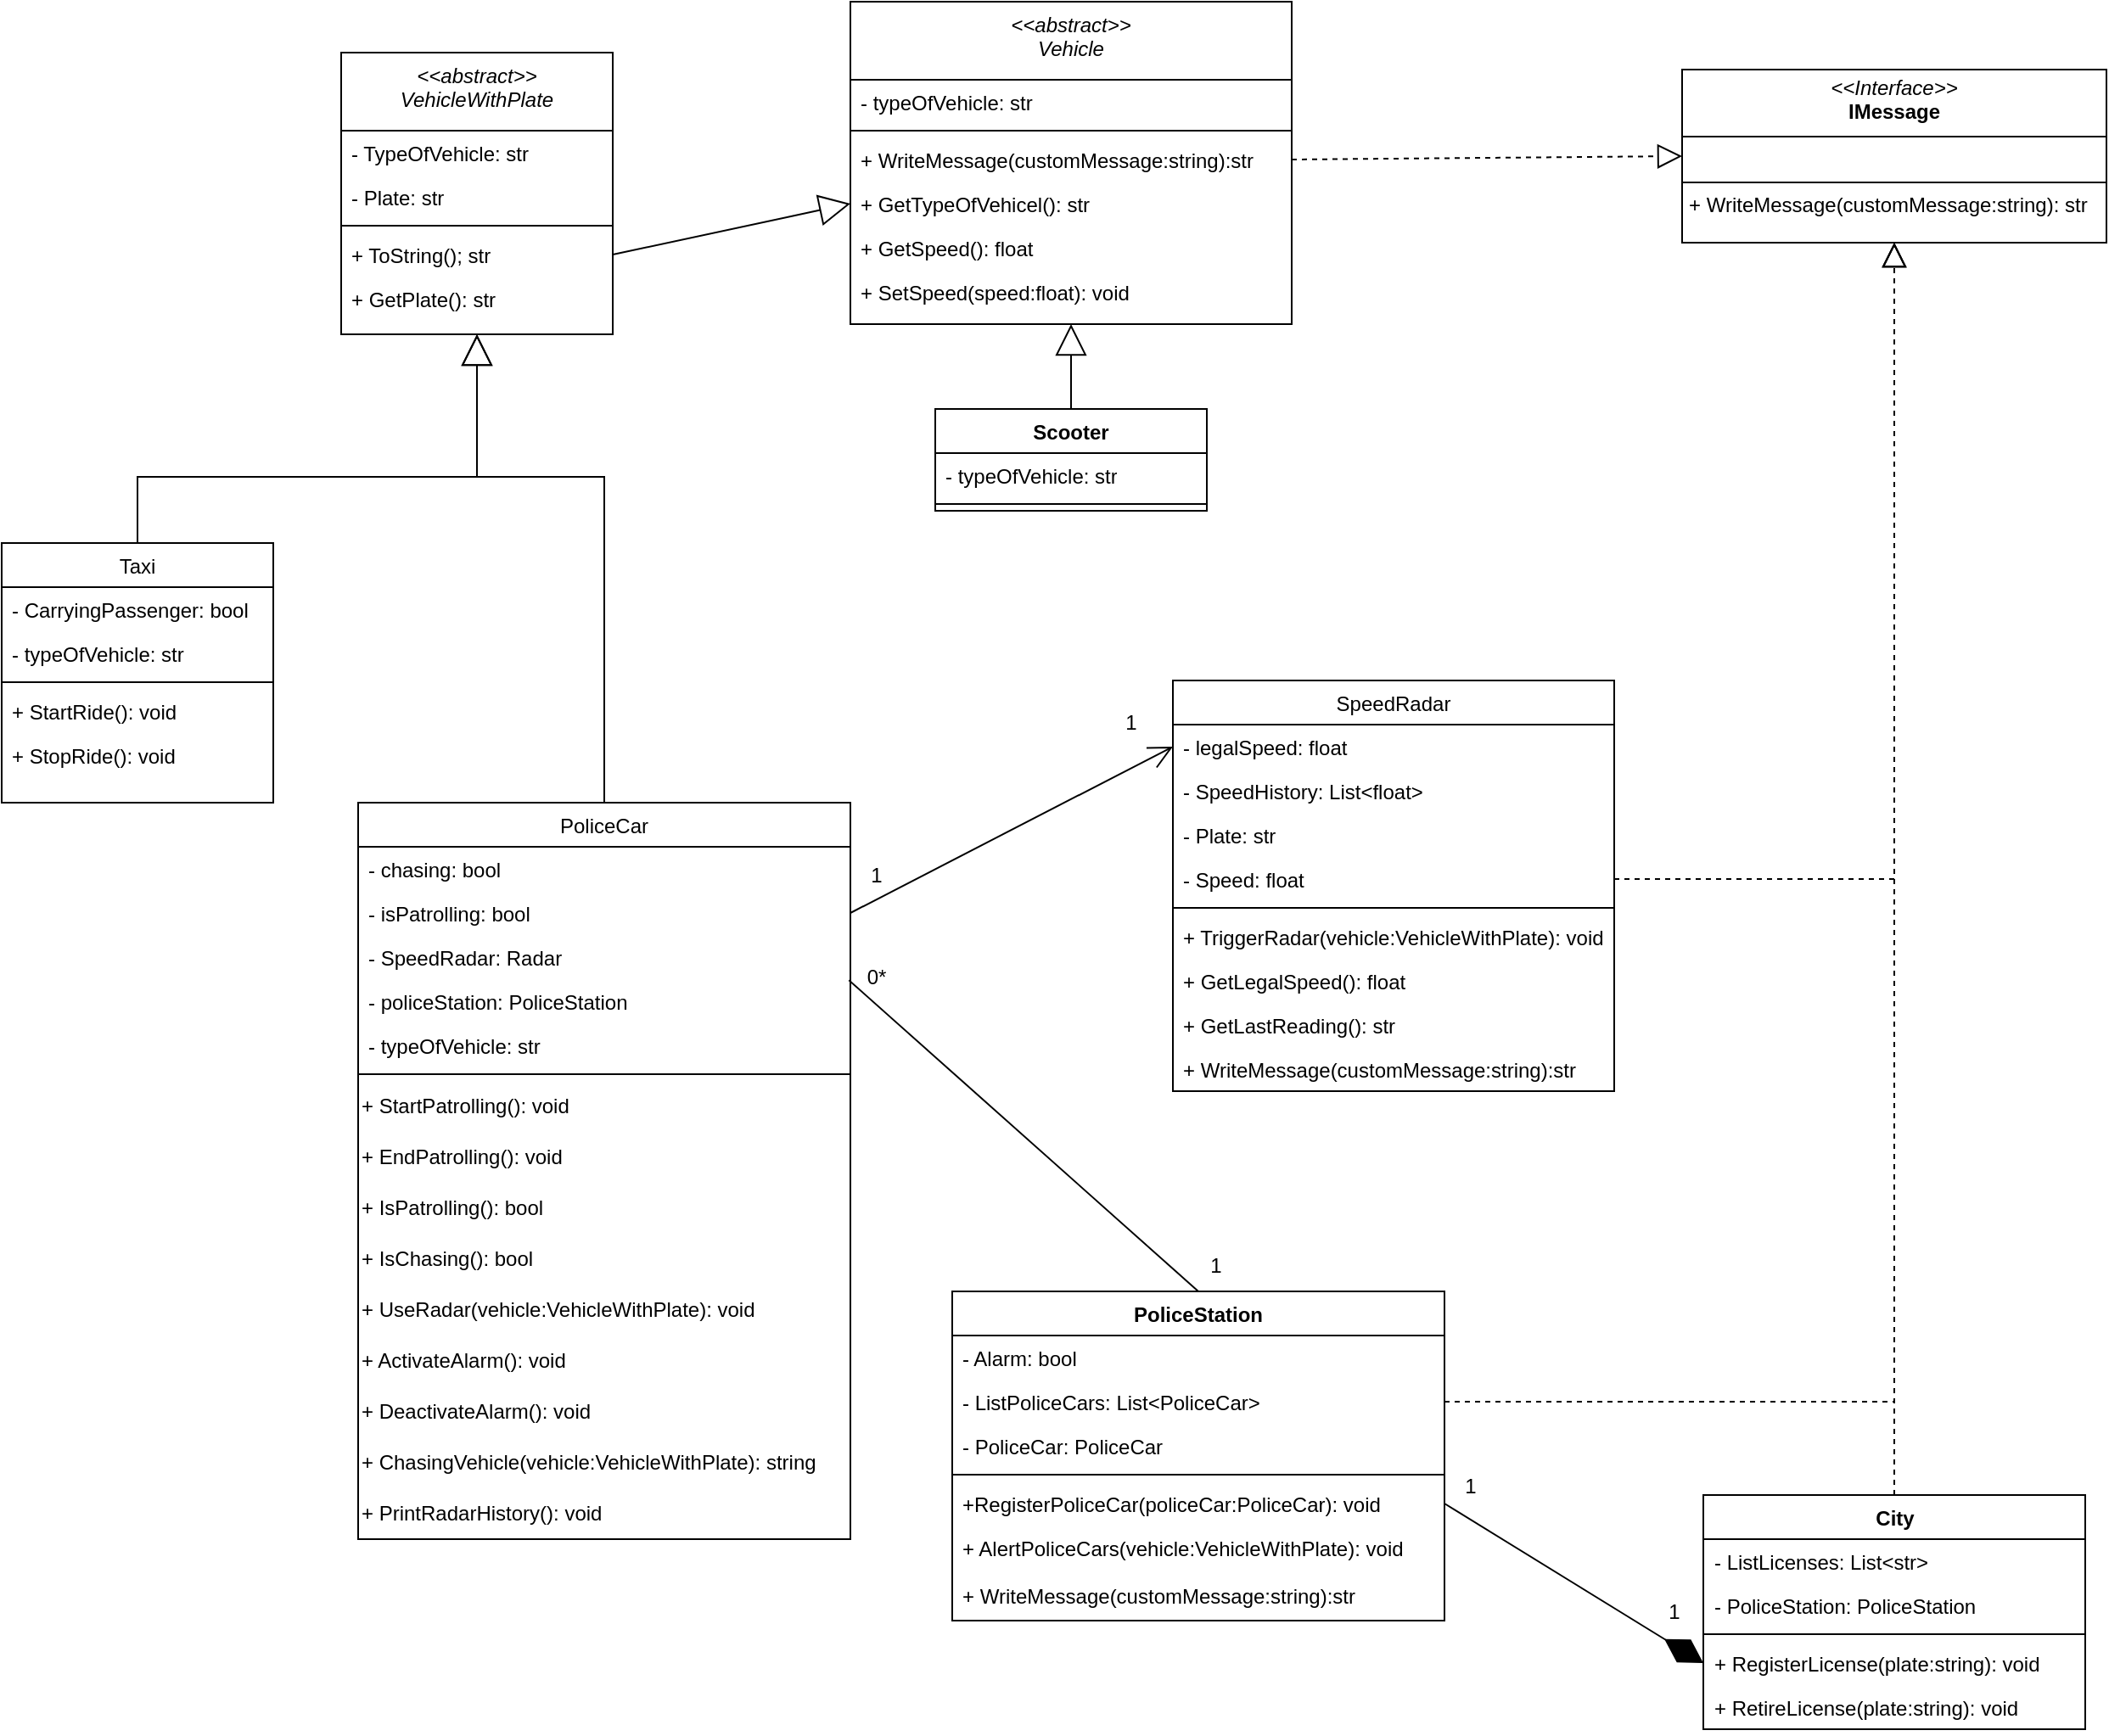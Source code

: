 <mxfile version="24.7.8">
  <diagram id="C5RBs43oDa-KdzZeNtuy" name="Page-1">
    <mxGraphModel dx="1937" dy="527" grid="1" gridSize="10" guides="1" tooltips="1" connect="1" arrows="1" fold="1" page="1" pageScale="1" pageWidth="827" pageHeight="1169" math="0" shadow="0">
      <root>
        <mxCell id="WIyWlLk6GJQsqaUBKTNV-0" />
        <mxCell id="WIyWlLk6GJQsqaUBKTNV-1" parent="WIyWlLk6GJQsqaUBKTNV-0" />
        <mxCell id="zkfFHV4jXpPFQw0GAbJ--0" value="&lt;&lt;abstract&gt;&gt;&#xa;VehicleWithPlate" style="swimlane;fontStyle=2;align=center;verticalAlign=top;childLayout=stackLayout;horizontal=1;startSize=46;horizontalStack=0;resizeParent=1;resizeLast=0;collapsible=1;marginBottom=0;rounded=0;shadow=0;strokeWidth=1;" parent="WIyWlLk6GJQsqaUBKTNV-1" vertex="1">
          <mxGeometry x="-80" y="70" width="160" height="166" as="geometry">
            <mxRectangle x="230" y="140" width="160" height="26" as="alternateBounds" />
          </mxGeometry>
        </mxCell>
        <mxCell id="zkfFHV4jXpPFQw0GAbJ--1" value="- TypeOfVehicle: str" style="text;align=left;verticalAlign=top;spacingLeft=4;spacingRight=4;overflow=hidden;rotatable=0;points=[[0,0.5],[1,0.5]];portConstraint=eastwest;" parent="zkfFHV4jXpPFQw0GAbJ--0" vertex="1">
          <mxGeometry y="46" width="160" height="26" as="geometry" />
        </mxCell>
        <mxCell id="zkfFHV4jXpPFQw0GAbJ--2" value="- Plate: str" style="text;align=left;verticalAlign=top;spacingLeft=4;spacingRight=4;overflow=hidden;rotatable=0;points=[[0,0.5],[1,0.5]];portConstraint=eastwest;rounded=0;shadow=0;html=0;" parent="zkfFHV4jXpPFQw0GAbJ--0" vertex="1">
          <mxGeometry y="72" width="160" height="26" as="geometry" />
        </mxCell>
        <mxCell id="zkfFHV4jXpPFQw0GAbJ--4" value="" style="line;html=1;strokeWidth=1;align=left;verticalAlign=middle;spacingTop=-1;spacingLeft=3;spacingRight=3;rotatable=0;labelPosition=right;points=[];portConstraint=eastwest;" parent="zkfFHV4jXpPFQw0GAbJ--0" vertex="1">
          <mxGeometry y="98" width="160" height="8" as="geometry" />
        </mxCell>
        <mxCell id="VU9vDbqKhzID4Q6ponxh-5" value="+ ToString(); str" style="text;align=left;verticalAlign=top;spacingLeft=4;spacingRight=4;overflow=hidden;rotatable=0;points=[[0,0.5],[1,0.5]];portConstraint=eastwest;" parent="zkfFHV4jXpPFQw0GAbJ--0" vertex="1">
          <mxGeometry y="106" width="160" height="26" as="geometry" />
        </mxCell>
        <mxCell id="VU9vDbqKhzID4Q6ponxh-7" value="+ GetPlate(): str" style="text;align=left;verticalAlign=top;spacingLeft=4;spacingRight=4;overflow=hidden;rotatable=0;points=[[0,0.5],[1,0.5]];portConstraint=eastwest;" parent="zkfFHV4jXpPFQw0GAbJ--0" vertex="1">
          <mxGeometry y="132" width="160" height="26" as="geometry" />
        </mxCell>
        <mxCell id="zkfFHV4jXpPFQw0GAbJ--6" value="Taxi" style="swimlane;fontStyle=0;align=center;verticalAlign=top;childLayout=stackLayout;horizontal=1;startSize=26;horizontalStack=0;resizeParent=1;resizeLast=0;collapsible=1;marginBottom=0;rounded=0;shadow=0;strokeWidth=1;" parent="WIyWlLk6GJQsqaUBKTNV-1" vertex="1">
          <mxGeometry x="-280" y="359" width="160" height="153" as="geometry">
            <mxRectangle x="130" y="380" width="160" height="26" as="alternateBounds" />
          </mxGeometry>
        </mxCell>
        <mxCell id="zkfFHV4jXpPFQw0GAbJ--7" value="- CarryingPassenger: bool" style="text;align=left;verticalAlign=top;spacingLeft=4;spacingRight=4;overflow=hidden;rotatable=0;points=[[0,0.5],[1,0.5]];portConstraint=eastwest;" parent="zkfFHV4jXpPFQw0GAbJ--6" vertex="1">
          <mxGeometry y="26" width="160" height="26" as="geometry" />
        </mxCell>
        <mxCell id="VU9vDbqKhzID4Q6ponxh-13" value="- typeOfVehicle: str" style="text;align=left;verticalAlign=top;spacingLeft=4;spacingRight=4;overflow=hidden;rotatable=0;points=[[0,0.5],[1,0.5]];portConstraint=eastwest;" parent="zkfFHV4jXpPFQw0GAbJ--6" vertex="1">
          <mxGeometry y="52" width="160" height="26" as="geometry" />
        </mxCell>
        <mxCell id="zkfFHV4jXpPFQw0GAbJ--9" value="" style="line;html=1;strokeWidth=1;align=left;verticalAlign=middle;spacingTop=-1;spacingLeft=3;spacingRight=3;rotatable=0;labelPosition=right;points=[];portConstraint=eastwest;" parent="zkfFHV4jXpPFQw0GAbJ--6" vertex="1">
          <mxGeometry y="78" width="160" height="8" as="geometry" />
        </mxCell>
        <mxCell id="zkfFHV4jXpPFQw0GAbJ--11" value="+ StartRide(): void" style="text;align=left;verticalAlign=top;spacingLeft=4;spacingRight=4;overflow=hidden;rotatable=0;points=[[0,0.5],[1,0.5]];portConstraint=eastwest;" parent="zkfFHV4jXpPFQw0GAbJ--6" vertex="1">
          <mxGeometry y="86" width="160" height="26" as="geometry" />
        </mxCell>
        <mxCell id="VU9vDbqKhzID4Q6ponxh-15" value="+ StopRide(): void" style="text;align=left;verticalAlign=top;spacingLeft=4;spacingRight=4;overflow=hidden;rotatable=0;points=[[0,0.5],[1,0.5]];portConstraint=eastwest;" parent="zkfFHV4jXpPFQw0GAbJ--6" vertex="1">
          <mxGeometry y="112" width="160" height="26" as="geometry" />
        </mxCell>
        <mxCell id="zkfFHV4jXpPFQw0GAbJ--13" value="PoliceCar" style="swimlane;fontStyle=0;align=center;verticalAlign=top;childLayout=stackLayout;horizontal=1;startSize=26;horizontalStack=0;resizeParent=1;resizeLast=0;collapsible=1;marginBottom=0;rounded=0;shadow=0;strokeWidth=1;" parent="WIyWlLk6GJQsqaUBKTNV-1" vertex="1">
          <mxGeometry x="-70" y="512" width="290" height="434" as="geometry">
            <mxRectangle x="340" y="380" width="170" height="26" as="alternateBounds" />
          </mxGeometry>
        </mxCell>
        <mxCell id="zkfFHV4jXpPFQw0GAbJ--14" value="- chasing: bool" style="text;align=left;verticalAlign=top;spacingLeft=4;spacingRight=4;overflow=hidden;rotatable=0;points=[[0,0.5],[1,0.5]];portConstraint=eastwest;" parent="zkfFHV4jXpPFQw0GAbJ--13" vertex="1">
          <mxGeometry y="26" width="290" height="26" as="geometry" />
        </mxCell>
        <mxCell id="VU9vDbqKhzID4Q6ponxh-16" value="- isPatrolling: bool" style="text;align=left;verticalAlign=top;spacingLeft=4;spacingRight=4;overflow=hidden;rotatable=0;points=[[0,0.5],[1,0.5]];portConstraint=eastwest;" parent="zkfFHV4jXpPFQw0GAbJ--13" vertex="1">
          <mxGeometry y="52" width="290" height="26" as="geometry" />
        </mxCell>
        <mxCell id="VU9vDbqKhzID4Q6ponxh-17" value="- SpeedRadar: Radar" style="text;align=left;verticalAlign=top;spacingLeft=4;spacingRight=4;overflow=hidden;rotatable=0;points=[[0,0.5],[1,0.5]];portConstraint=eastwest;" parent="zkfFHV4jXpPFQw0GAbJ--13" vertex="1">
          <mxGeometry y="78" width="290" height="26" as="geometry" />
        </mxCell>
        <mxCell id="8P2fIX8NeOGSSZjygEpn-15" value="- policeStation: PoliceStation" style="text;align=left;verticalAlign=top;spacingLeft=4;spacingRight=4;overflow=hidden;rotatable=0;points=[[0,0.5],[1,0.5]];portConstraint=eastwest;" vertex="1" parent="zkfFHV4jXpPFQw0GAbJ--13">
          <mxGeometry y="104" width="290" height="26" as="geometry" />
        </mxCell>
        <mxCell id="VU9vDbqKhzID4Q6ponxh-54" value="- typeOfVehicle: str" style="text;align=left;verticalAlign=top;spacingLeft=4;spacingRight=4;overflow=hidden;rotatable=0;points=[[0,0.5],[1,0.5]];portConstraint=eastwest;" parent="zkfFHV4jXpPFQw0GAbJ--13" vertex="1">
          <mxGeometry y="130" width="290" height="26" as="geometry" />
        </mxCell>
        <mxCell id="zkfFHV4jXpPFQw0GAbJ--15" value="" style="line;html=1;strokeWidth=1;align=left;verticalAlign=middle;spacingTop=-1;spacingLeft=3;spacingRight=3;rotatable=0;labelPosition=right;points=[];portConstraint=eastwest;" parent="zkfFHV4jXpPFQw0GAbJ--13" vertex="1">
          <mxGeometry y="156" width="290" height="8" as="geometry" />
        </mxCell>
        <mxCell id="VU9vDbqKhzID4Q6ponxh-22" value="+ StartPatrolling():&amp;nbsp;void" style="text;html=1;align=left;verticalAlign=middle;resizable=0;points=[];autosize=1;strokeColor=none;fillColor=none;" parent="zkfFHV4jXpPFQw0GAbJ--13" vertex="1">
          <mxGeometry y="164" width="290" height="30" as="geometry" />
        </mxCell>
        <mxCell id="VU9vDbqKhzID4Q6ponxh-23" value="+ EndPatrolling():&amp;nbsp;void" style="text;html=1;align=left;verticalAlign=middle;resizable=0;points=[];autosize=1;strokeColor=none;fillColor=none;" parent="zkfFHV4jXpPFQw0GAbJ--13" vertex="1">
          <mxGeometry y="194" width="290" height="30" as="geometry" />
        </mxCell>
        <mxCell id="VU9vDbqKhzID4Q6ponxh-24" value="+ IsPatrolling():&amp;nbsp;bool" style="text;html=1;align=left;verticalAlign=middle;resizable=0;points=[];autosize=1;strokeColor=none;fillColor=none;" parent="zkfFHV4jXpPFQw0GAbJ--13" vertex="1">
          <mxGeometry y="224" width="290" height="30" as="geometry" />
        </mxCell>
        <mxCell id="1Qgee-1yrKW_yEUUhZdm-28" value="+ IsChasing():&amp;nbsp;bool" style="text;html=1;align=left;verticalAlign=middle;resizable=0;points=[];autosize=1;strokeColor=none;fillColor=none;" parent="zkfFHV4jXpPFQw0GAbJ--13" vertex="1">
          <mxGeometry y="254" width="290" height="30" as="geometry" />
        </mxCell>
        <mxCell id="VU9vDbqKhzID4Q6ponxh-25" value="+ UseRadar(vehicle:VehicleWithPlate):&amp;nbsp;void" style="text;html=1;align=left;verticalAlign=middle;resizable=0;points=[];autosize=1;strokeColor=none;fillColor=none;" parent="zkfFHV4jXpPFQw0GAbJ--13" vertex="1">
          <mxGeometry y="284" width="290" height="30" as="geometry" />
        </mxCell>
        <mxCell id="VU9vDbqKhzID4Q6ponxh-26" value="+ ActivateAlarm():&amp;nbsp;void" style="text;html=1;align=left;verticalAlign=middle;resizable=0;points=[];autosize=1;strokeColor=none;fillColor=none;" parent="zkfFHV4jXpPFQw0GAbJ--13" vertex="1">
          <mxGeometry y="314" width="290" height="30" as="geometry" />
        </mxCell>
        <mxCell id="VU9vDbqKhzID4Q6ponxh-57" value="+ DeactivateAlarm():&amp;nbsp;void" style="text;html=1;align=left;verticalAlign=middle;resizable=0;points=[];autosize=1;strokeColor=none;fillColor=none;" parent="zkfFHV4jXpPFQw0GAbJ--13" vertex="1">
          <mxGeometry y="344" width="290" height="30" as="geometry" />
        </mxCell>
        <mxCell id="VU9vDbqKhzID4Q6ponxh-27" value="+ ChasingVehicle(vehicle:VehicleWithPlate): string" style="text;html=1;align=left;verticalAlign=middle;resizable=0;points=[];autosize=1;strokeColor=none;fillColor=none;" parent="zkfFHV4jXpPFQw0GAbJ--13" vertex="1">
          <mxGeometry y="374" width="290" height="30" as="geometry" />
        </mxCell>
        <mxCell id="VU9vDbqKhzID4Q6ponxh-56" value="+ PrintRadarHistory():&amp;nbsp;void" style="text;html=1;align=left;verticalAlign=middle;resizable=0;points=[];autosize=1;strokeColor=none;fillColor=none;" parent="zkfFHV4jXpPFQw0GAbJ--13" vertex="1">
          <mxGeometry y="404" width="290" height="30" as="geometry" />
        </mxCell>
        <mxCell id="zkfFHV4jXpPFQw0GAbJ--17" value="SpeedRadar" style="swimlane;fontStyle=0;align=center;verticalAlign=top;childLayout=stackLayout;horizontal=1;startSize=26;horizontalStack=0;resizeParent=1;resizeLast=0;collapsible=1;marginBottom=0;rounded=0;shadow=0;strokeWidth=1;" parent="WIyWlLk6GJQsqaUBKTNV-1" vertex="1">
          <mxGeometry x="410" y="440" width="260" height="242" as="geometry">
            <mxRectangle x="550" y="140" width="160" height="26" as="alternateBounds" />
          </mxGeometry>
        </mxCell>
        <mxCell id="zkfFHV4jXpPFQw0GAbJ--18" value="- legalSpeed: float" style="text;align=left;verticalAlign=top;spacingLeft=4;spacingRight=4;overflow=hidden;rotatable=0;points=[[0,0.5],[1,0.5]];portConstraint=eastwest;" parent="zkfFHV4jXpPFQw0GAbJ--17" vertex="1">
          <mxGeometry y="26" width="260" height="26" as="geometry" />
        </mxCell>
        <mxCell id="zkfFHV4jXpPFQw0GAbJ--19" value="- SpeedHistory: List&lt;float&gt;" style="text;align=left;verticalAlign=top;spacingLeft=4;spacingRight=4;overflow=hidden;rotatable=0;points=[[0,0.5],[1,0.5]];portConstraint=eastwest;rounded=0;shadow=0;html=0;" parent="zkfFHV4jXpPFQw0GAbJ--17" vertex="1">
          <mxGeometry y="52" width="260" height="26" as="geometry" />
        </mxCell>
        <mxCell id="zkfFHV4jXpPFQw0GAbJ--20" value="- Plate: str" style="text;align=left;verticalAlign=top;spacingLeft=4;spacingRight=4;overflow=hidden;rotatable=0;points=[[0,0.5],[1,0.5]];portConstraint=eastwest;rounded=0;shadow=0;html=0;" parent="zkfFHV4jXpPFQw0GAbJ--17" vertex="1">
          <mxGeometry y="78" width="260" height="26" as="geometry" />
        </mxCell>
        <mxCell id="zkfFHV4jXpPFQw0GAbJ--21" value="- Speed: float" style="text;align=left;verticalAlign=top;spacingLeft=4;spacingRight=4;overflow=hidden;rotatable=0;points=[[0,0.5],[1,0.5]];portConstraint=eastwest;rounded=0;shadow=0;html=0;" parent="zkfFHV4jXpPFQw0GAbJ--17" vertex="1">
          <mxGeometry y="104" width="260" height="26" as="geometry" />
        </mxCell>
        <mxCell id="zkfFHV4jXpPFQw0GAbJ--23" value="" style="line;html=1;strokeWidth=1;align=left;verticalAlign=middle;spacingTop=-1;spacingLeft=3;spacingRight=3;rotatable=0;labelPosition=right;points=[];portConstraint=eastwest;" parent="zkfFHV4jXpPFQw0GAbJ--17" vertex="1">
          <mxGeometry y="130" width="260" height="8" as="geometry" />
        </mxCell>
        <mxCell id="zkfFHV4jXpPFQw0GAbJ--24" value="+ TriggerRadar(vehicle:VehicleWithPlate): void" style="text;align=left;verticalAlign=top;spacingLeft=4;spacingRight=4;overflow=hidden;rotatable=0;points=[[0,0.5],[1,0.5]];portConstraint=eastwest;" parent="zkfFHV4jXpPFQw0GAbJ--17" vertex="1">
          <mxGeometry y="138" width="260" height="26" as="geometry" />
        </mxCell>
        <mxCell id="1Qgee-1yrKW_yEUUhZdm-26" value="+ GetLegalSpeed(): float" style="text;align=left;verticalAlign=top;spacingLeft=4;spacingRight=4;overflow=hidden;rotatable=0;points=[[0,0.5],[1,0.5]];portConstraint=eastwest;" parent="zkfFHV4jXpPFQw0GAbJ--17" vertex="1">
          <mxGeometry y="164" width="260" height="26" as="geometry" />
        </mxCell>
        <mxCell id="zkfFHV4jXpPFQw0GAbJ--25" value="+ GetLastReading(): str" style="text;align=left;verticalAlign=top;spacingLeft=4;spacingRight=4;overflow=hidden;rotatable=0;points=[[0,0.5],[1,0.5]];portConstraint=eastwest;" parent="zkfFHV4jXpPFQw0GAbJ--17" vertex="1">
          <mxGeometry y="190" width="260" height="26" as="geometry" />
        </mxCell>
        <mxCell id="VU9vDbqKhzID4Q6ponxh-46" value="+ WriteMessage(customMessage:string):str" style="text;align=left;verticalAlign=top;spacingLeft=4;spacingRight=4;overflow=hidden;rotatable=0;points=[[0,0.5],[1,0.5]];portConstraint=eastwest;" parent="zkfFHV4jXpPFQw0GAbJ--17" vertex="1">
          <mxGeometry y="216" width="260" height="26" as="geometry" />
        </mxCell>
        <mxCell id="VU9vDbqKhzID4Q6ponxh-1" value="&lt;p style=&quot;margin:0px;margin-top:4px;text-align:center;&quot;&gt;&lt;i&gt;&amp;lt;&amp;lt;Interface&amp;gt;&amp;gt;&lt;/i&gt;&lt;br&gt;&lt;b&gt;IMessage&lt;/b&gt;&lt;/p&gt;&lt;hr size=&quot;1&quot; style=&quot;border-style:solid;&quot;&gt;&lt;p style=&quot;margin:0px;margin-left:4px;&quot;&gt;&lt;br&gt;&lt;/p&gt;&lt;hr size=&quot;1&quot; style=&quot;border-style:solid;&quot;&gt;&lt;p style=&quot;margin:0px;margin-left:4px;&quot;&gt;+ WriteMessage(customMessage:string): str&lt;/p&gt;" style="verticalAlign=top;align=left;overflow=fill;html=1;whiteSpace=wrap;" parent="WIyWlLk6GJQsqaUBKTNV-1" vertex="1">
          <mxGeometry x="710" y="80" width="250" height="102" as="geometry" />
        </mxCell>
        <mxCell id="VU9vDbqKhzID4Q6ponxh-29" value="PoliceStation" style="swimlane;fontStyle=1;align=center;verticalAlign=top;childLayout=stackLayout;horizontal=1;startSize=26;horizontalStack=0;resizeParent=1;resizeParentMax=0;resizeLast=0;collapsible=1;marginBottom=0;whiteSpace=wrap;html=1;" parent="WIyWlLk6GJQsqaUBKTNV-1" vertex="1">
          <mxGeometry x="280" y="800" width="290" height="194" as="geometry" />
        </mxCell>
        <mxCell id="VU9vDbqKhzID4Q6ponxh-30" value="- Alarm: bool&lt;div&gt;&lt;br&gt;&lt;/div&gt;" style="text;strokeColor=none;fillColor=none;align=left;verticalAlign=top;spacingLeft=4;spacingRight=4;overflow=hidden;rotatable=0;points=[[0,0.5],[1,0.5]];portConstraint=eastwest;whiteSpace=wrap;html=1;" parent="VU9vDbqKhzID4Q6ponxh-29" vertex="1">
          <mxGeometry y="26" width="290" height="26" as="geometry" />
        </mxCell>
        <mxCell id="VU9vDbqKhzID4Q6ponxh-33" value="&lt;div&gt;- ListPoliceCars: List&amp;lt;PoliceCar&amp;gt;&lt;/div&gt;" style="text;strokeColor=none;fillColor=none;align=left;verticalAlign=top;spacingLeft=4;spacingRight=4;overflow=hidden;rotatable=0;points=[[0,0.5],[1,0.5]];portConstraint=eastwest;whiteSpace=wrap;html=1;" parent="VU9vDbqKhzID4Q6ponxh-29" vertex="1">
          <mxGeometry y="52" width="290" height="26" as="geometry" />
        </mxCell>
        <mxCell id="VU9vDbqKhzID4Q6ponxh-58" value="&lt;div&gt;- PoliceCar: PoliceCar&lt;/div&gt;" style="text;strokeColor=none;fillColor=none;align=left;verticalAlign=top;spacingLeft=4;spacingRight=4;overflow=hidden;rotatable=0;points=[[0,0.5],[1,0.5]];portConstraint=eastwest;whiteSpace=wrap;html=1;" parent="VU9vDbqKhzID4Q6ponxh-29" vertex="1">
          <mxGeometry y="78" width="290" height="26" as="geometry" />
        </mxCell>
        <mxCell id="VU9vDbqKhzID4Q6ponxh-31" value="" style="line;strokeWidth=1;fillColor=none;align=left;verticalAlign=middle;spacingTop=-1;spacingLeft=3;spacingRight=3;rotatable=0;labelPosition=right;points=[];portConstraint=eastwest;strokeColor=inherit;" parent="VU9vDbqKhzID4Q6ponxh-29" vertex="1">
          <mxGeometry y="104" width="290" height="8" as="geometry" />
        </mxCell>
        <mxCell id="VU9vDbqKhzID4Q6ponxh-32" value="+RegisterPoliceCar&lt;span style=&quot;text-wrap: nowrap;&quot;&gt;(policeCar:PoliceCar):&lt;/span&gt;&amp;nbsp;void" style="text;strokeColor=none;fillColor=none;align=left;verticalAlign=top;spacingLeft=4;spacingRight=4;overflow=hidden;rotatable=0;points=[[0,0.5],[1,0.5]];portConstraint=eastwest;whiteSpace=wrap;html=1;" parent="VU9vDbqKhzID4Q6ponxh-29" vertex="1">
          <mxGeometry y="112" width="290" height="26" as="geometry" />
        </mxCell>
        <mxCell id="VU9vDbqKhzID4Q6ponxh-34" value="+ AlertPoliceCars&lt;span style=&quot;text-wrap: nowrap;&quot;&gt;(vehicle:VehicleWithPlate):&lt;/span&gt;&amp;nbsp;void" style="text;strokeColor=none;fillColor=none;align=left;verticalAlign=top;spacingLeft=4;spacingRight=4;overflow=hidden;rotatable=0;points=[[0,0.5],[1,0.5]];portConstraint=eastwest;whiteSpace=wrap;html=1;" parent="VU9vDbqKhzID4Q6ponxh-29" vertex="1">
          <mxGeometry y="138" width="290" height="28" as="geometry" />
        </mxCell>
        <mxCell id="1Qgee-1yrKW_yEUUhZdm-24" value="&lt;span style=&quot;text-wrap: nowrap;&quot;&gt;+ WriteMessage(customMessage:string):str&lt;/span&gt;" style="text;strokeColor=none;fillColor=none;align=left;verticalAlign=top;spacingLeft=4;spacingRight=4;overflow=hidden;rotatable=0;points=[[0,0.5],[1,0.5]];portConstraint=eastwest;whiteSpace=wrap;html=1;" parent="VU9vDbqKhzID4Q6ponxh-29" vertex="1">
          <mxGeometry y="166" width="290" height="28" as="geometry" />
        </mxCell>
        <mxCell id="VU9vDbqKhzID4Q6ponxh-39" value="" style="endArrow=none;html=1;rounded=0;exitX=0.997;exitY=1.023;exitDx=0;exitDy=0;exitPerimeter=0;entryX=0.5;entryY=0;entryDx=0;entryDy=0;" parent="WIyWlLk6GJQsqaUBKTNV-1" source="VU9vDbqKhzID4Q6ponxh-17" target="VU9vDbqKhzID4Q6ponxh-29" edge="1">
          <mxGeometry width="50" height="50" relative="1" as="geometry">
            <mxPoint x="440" y="520" as="sourcePoint" />
            <mxPoint x="490" y="470" as="targetPoint" />
          </mxGeometry>
        </mxCell>
        <mxCell id="VU9vDbqKhzID4Q6ponxh-40" value="City" style="swimlane;fontStyle=1;align=center;verticalAlign=top;childLayout=stackLayout;horizontal=1;startSize=26;horizontalStack=0;resizeParent=1;resizeParentMax=0;resizeLast=0;collapsible=1;marginBottom=0;whiteSpace=wrap;html=1;" parent="WIyWlLk6GJQsqaUBKTNV-1" vertex="1">
          <mxGeometry x="722.5" y="920" width="225" height="138" as="geometry" />
        </mxCell>
        <mxCell id="VU9vDbqKhzID4Q6ponxh-41" value="- ListLicenses: List&amp;lt;str&amp;gt;" style="text;strokeColor=none;fillColor=none;align=left;verticalAlign=top;spacingLeft=4;spacingRight=4;overflow=hidden;rotatable=0;points=[[0,0.5],[1,0.5]];portConstraint=eastwest;whiteSpace=wrap;html=1;" parent="VU9vDbqKhzID4Q6ponxh-40" vertex="1">
          <mxGeometry y="26" width="225" height="26" as="geometry" />
        </mxCell>
        <mxCell id="VU9vDbqKhzID4Q6ponxh-59" value="- PoliceStation: PoliceStation" style="text;strokeColor=none;fillColor=none;align=left;verticalAlign=top;spacingLeft=4;spacingRight=4;overflow=hidden;rotatable=0;points=[[0,0.5],[1,0.5]];portConstraint=eastwest;whiteSpace=wrap;html=1;" parent="VU9vDbqKhzID4Q6ponxh-40" vertex="1">
          <mxGeometry y="52" width="225" height="26" as="geometry" />
        </mxCell>
        <mxCell id="VU9vDbqKhzID4Q6ponxh-42" value="" style="line;strokeWidth=1;fillColor=none;align=left;verticalAlign=middle;spacingTop=-1;spacingLeft=3;spacingRight=3;rotatable=0;labelPosition=right;points=[];portConstraint=eastwest;strokeColor=inherit;" parent="VU9vDbqKhzID4Q6ponxh-40" vertex="1">
          <mxGeometry y="78" width="225" height="8" as="geometry" />
        </mxCell>
        <mxCell id="VU9vDbqKhzID4Q6ponxh-43" value="+ RegisterLicense(plate:string): void" style="text;strokeColor=none;fillColor=none;align=left;verticalAlign=top;spacingLeft=4;spacingRight=4;overflow=hidden;rotatable=0;points=[[0,0.5],[1,0.5]];portConstraint=eastwest;whiteSpace=wrap;html=1;" parent="VU9vDbqKhzID4Q6ponxh-40" vertex="1">
          <mxGeometry y="86" width="225" height="26" as="geometry" />
        </mxCell>
        <mxCell id="VU9vDbqKhzID4Q6ponxh-44" value="+ RetireLicense(plate:string): void" style="text;strokeColor=none;fillColor=none;align=left;verticalAlign=top;spacingLeft=4;spacingRight=4;overflow=hidden;rotatable=0;points=[[0,0.5],[1,0.5]];portConstraint=eastwest;whiteSpace=wrap;html=1;" parent="VU9vDbqKhzID4Q6ponxh-40" vertex="1">
          <mxGeometry y="112" width="225" height="26" as="geometry" />
        </mxCell>
        <mxCell id="VU9vDbqKhzID4Q6ponxh-45" value="" style="endArrow=diamondThin;endFill=1;endSize=24;html=1;rounded=0;entryX=0;entryY=0.5;entryDx=0;entryDy=0;exitX=1;exitY=0.5;exitDx=0;exitDy=0;" parent="WIyWlLk6GJQsqaUBKTNV-1" source="VU9vDbqKhzID4Q6ponxh-32" target="VU9vDbqKhzID4Q6ponxh-43" edge="1">
          <mxGeometry width="160" relative="1" as="geometry">
            <mxPoint x="665" y="1120" as="sourcePoint" />
            <mxPoint x="540" y="650" as="targetPoint" />
          </mxGeometry>
        </mxCell>
        <mxCell id="VU9vDbqKhzID4Q6ponxh-51" value="1" style="text;html=1;align=center;verticalAlign=middle;resizable=0;points=[];autosize=1;strokeColor=none;fillColor=none;" parent="WIyWlLk6GJQsqaUBKTNV-1" vertex="1">
          <mxGeometry x="690" y="974" width="30" height="30" as="geometry" />
        </mxCell>
        <mxCell id="VU9vDbqKhzID4Q6ponxh-52" value="1" style="text;html=1;align=center;verticalAlign=middle;resizable=0;points=[];autosize=1;strokeColor=none;fillColor=none;" parent="WIyWlLk6GJQsqaUBKTNV-1" vertex="1">
          <mxGeometry x="570" y="900" width="30" height="30" as="geometry" />
        </mxCell>
        <mxCell id="1Qgee-1yrKW_yEUUhZdm-1" value="&lt;&lt;abstract&gt;&gt;&#xa;Vehicle" style="swimlane;fontStyle=2;align=center;verticalAlign=top;childLayout=stackLayout;horizontal=1;startSize=46;horizontalStack=0;resizeParent=1;resizeLast=0;collapsible=1;marginBottom=0;rounded=0;shadow=0;strokeWidth=1;" parent="WIyWlLk6GJQsqaUBKTNV-1" vertex="1">
          <mxGeometry x="220" y="40" width="260" height="190" as="geometry">
            <mxRectangle x="230" y="140" width="160" height="26" as="alternateBounds" />
          </mxGeometry>
        </mxCell>
        <mxCell id="1Qgee-1yrKW_yEUUhZdm-2" value="- typeOfVehicle: str" style="text;align=left;verticalAlign=top;spacingLeft=4;spacingRight=4;overflow=hidden;rotatable=0;points=[[0,0.5],[1,0.5]];portConstraint=eastwest;" parent="1Qgee-1yrKW_yEUUhZdm-1" vertex="1">
          <mxGeometry y="46" width="260" height="26" as="geometry" />
        </mxCell>
        <mxCell id="1Qgee-1yrKW_yEUUhZdm-5" value="" style="line;html=1;strokeWidth=1;align=left;verticalAlign=middle;spacingTop=-1;spacingLeft=3;spacingRight=3;rotatable=0;labelPosition=right;points=[];portConstraint=eastwest;" parent="1Qgee-1yrKW_yEUUhZdm-1" vertex="1">
          <mxGeometry y="72" width="260" height="8" as="geometry" />
        </mxCell>
        <mxCell id="1Qgee-1yrKW_yEUUhZdm-7" value="+ WriteMessage(customMessage:string):str" style="text;align=left;verticalAlign=top;spacingLeft=4;spacingRight=4;overflow=hidden;rotatable=0;points=[[0,0.5],[1,0.5]];portConstraint=eastwest;" parent="1Qgee-1yrKW_yEUUhZdm-1" vertex="1">
          <mxGeometry y="80" width="260" height="26" as="geometry" />
        </mxCell>
        <mxCell id="1Qgee-1yrKW_yEUUhZdm-8" value="+ GetTypeOfVehicel(): str" style="text;align=left;verticalAlign=top;spacingLeft=4;spacingRight=4;overflow=hidden;rotatable=0;points=[[0,0.5],[1,0.5]];portConstraint=eastwest;" parent="1Qgee-1yrKW_yEUUhZdm-1" vertex="1">
          <mxGeometry y="106" width="260" height="26" as="geometry" />
        </mxCell>
        <mxCell id="1Qgee-1yrKW_yEUUhZdm-10" value="+ GetSpeed(): float" style="text;align=left;verticalAlign=top;spacingLeft=4;spacingRight=4;overflow=hidden;rotatable=0;points=[[0,0.5],[1,0.5]];portConstraint=eastwest;" parent="1Qgee-1yrKW_yEUUhZdm-1" vertex="1">
          <mxGeometry y="132" width="260" height="26" as="geometry" />
        </mxCell>
        <mxCell id="1Qgee-1yrKW_yEUUhZdm-11" value="+ SetSpeed(speed:float): void" style="text;align=left;verticalAlign=top;spacingLeft=4;spacingRight=4;overflow=hidden;rotatable=0;points=[[0,0.5],[1,0.5]];portConstraint=eastwest;" parent="1Qgee-1yrKW_yEUUhZdm-1" vertex="1">
          <mxGeometry y="158" width="260" height="26" as="geometry" />
        </mxCell>
        <mxCell id="1Qgee-1yrKW_yEUUhZdm-12" value="" style="endArrow=block;dashed=1;endFill=0;endSize=12;html=1;rounded=0;exitX=1;exitY=0.5;exitDx=0;exitDy=0;entryX=0;entryY=0.5;entryDx=0;entryDy=0;" parent="WIyWlLk6GJQsqaUBKTNV-1" source="1Qgee-1yrKW_yEUUhZdm-7" target="VU9vDbqKhzID4Q6ponxh-1" edge="1">
          <mxGeometry width="160" relative="1" as="geometry">
            <mxPoint x="168" y="322" as="sourcePoint" />
            <mxPoint x="165" y="212" as="targetPoint" />
            <Array as="points" />
          </mxGeometry>
        </mxCell>
        <mxCell id="1Qgee-1yrKW_yEUUhZdm-13" value="Scooter" style="swimlane;fontStyle=1;align=center;verticalAlign=top;childLayout=stackLayout;horizontal=1;startSize=26;horizontalStack=0;resizeParent=1;resizeParentMax=0;resizeLast=0;collapsible=1;marginBottom=0;whiteSpace=wrap;html=1;" parent="WIyWlLk6GJQsqaUBKTNV-1" vertex="1">
          <mxGeometry x="270" y="280" width="160" height="60" as="geometry" />
        </mxCell>
        <mxCell id="1Qgee-1yrKW_yEUUhZdm-14" value="&lt;span style=&quot;text-wrap: nowrap;&quot;&gt;- typeOfVehicle: str&lt;/span&gt;" style="text;strokeColor=none;fillColor=none;align=left;verticalAlign=top;spacingLeft=4;spacingRight=4;overflow=hidden;rotatable=0;points=[[0,0.5],[1,0.5]];portConstraint=eastwest;whiteSpace=wrap;html=1;" parent="1Qgee-1yrKW_yEUUhZdm-13" vertex="1">
          <mxGeometry y="26" width="160" height="26" as="geometry" />
        </mxCell>
        <mxCell id="1Qgee-1yrKW_yEUUhZdm-15" value="" style="line;strokeWidth=1;fillColor=none;align=left;verticalAlign=middle;spacingTop=-1;spacingLeft=3;spacingRight=3;rotatable=0;labelPosition=right;points=[];portConstraint=eastwest;strokeColor=inherit;" parent="1Qgee-1yrKW_yEUUhZdm-13" vertex="1">
          <mxGeometry y="52" width="160" height="8" as="geometry" />
        </mxCell>
        <mxCell id="1Qgee-1yrKW_yEUUhZdm-22" value="" style="endArrow=open;endFill=1;endSize=12;html=1;rounded=0;exitX=1;exitY=0.5;exitDx=0;exitDy=0;entryX=0;entryY=0.5;entryDx=0;entryDy=0;" parent="WIyWlLk6GJQsqaUBKTNV-1" source="VU9vDbqKhzID4Q6ponxh-16" target="zkfFHV4jXpPFQw0GAbJ--18" edge="1">
          <mxGeometry width="160" relative="1" as="geometry">
            <mxPoint x="335" y="570" as="sourcePoint" />
            <mxPoint x="220" y="490" as="targetPoint" />
          </mxGeometry>
        </mxCell>
        <mxCell id="8P2fIX8NeOGSSZjygEpn-0" value="" style="endArrow=block;endSize=16;endFill=0;html=1;rounded=0;exitX=1;exitY=0.5;exitDx=0;exitDy=0;entryX=0;entryY=0.5;entryDx=0;entryDy=0;" edge="1" parent="WIyWlLk6GJQsqaUBKTNV-1" source="VU9vDbqKhzID4Q6ponxh-5" target="1Qgee-1yrKW_yEUUhZdm-8">
          <mxGeometry width="160" relative="1" as="geometry">
            <mxPoint x="180" y="320" as="sourcePoint" />
            <mxPoint x="340" y="320" as="targetPoint" />
          </mxGeometry>
        </mxCell>
        <mxCell id="8P2fIX8NeOGSSZjygEpn-1" value="" style="endArrow=block;endSize=16;endFill=0;html=1;rounded=0;exitX=0.5;exitY=0;exitDx=0;exitDy=0;entryX=0.5;entryY=1;entryDx=0;entryDy=0;" edge="1" parent="WIyWlLk6GJQsqaUBKTNV-1" source="zkfFHV4jXpPFQw0GAbJ--6" target="zkfFHV4jXpPFQw0GAbJ--0">
          <mxGeometry width="160" relative="1" as="geometry">
            <mxPoint x="-200" y="320" as="sourcePoint" />
            <mxPoint x="-60" y="290" as="targetPoint" />
            <Array as="points">
              <mxPoint x="-200" y="320" />
              <mxPoint y="320" />
            </Array>
          </mxGeometry>
        </mxCell>
        <mxCell id="8P2fIX8NeOGSSZjygEpn-2" value="" style="endArrow=block;endSize=16;endFill=0;html=1;rounded=0;exitX=0.5;exitY=0;exitDx=0;exitDy=0;entryX=0.5;entryY=1;entryDx=0;entryDy=0;" edge="1" parent="WIyWlLk6GJQsqaUBKTNV-1" source="zkfFHV4jXpPFQw0GAbJ--13" target="zkfFHV4jXpPFQw0GAbJ--0">
          <mxGeometry width="160" relative="1" as="geometry">
            <mxPoint x="100" y="209" as="sourcePoint" />
            <mxPoint x="240" y="179" as="targetPoint" />
            <Array as="points">
              <mxPoint x="75" y="320" />
              <mxPoint y="320" />
            </Array>
          </mxGeometry>
        </mxCell>
        <mxCell id="8P2fIX8NeOGSSZjygEpn-3" value="" style="endArrow=block;endSize=16;endFill=0;html=1;rounded=0;exitX=0.5;exitY=0;exitDx=0;exitDy=0;entryX=0.5;entryY=1;entryDx=0;entryDy=0;" edge="1" parent="WIyWlLk6GJQsqaUBKTNV-1" source="1Qgee-1yrKW_yEUUhZdm-13" target="1Qgee-1yrKW_yEUUhZdm-1">
          <mxGeometry width="160" relative="1" as="geometry">
            <mxPoint x="110" y="219" as="sourcePoint" />
            <mxPoint x="250" y="189" as="targetPoint" />
          </mxGeometry>
        </mxCell>
        <mxCell id="8P2fIX8NeOGSSZjygEpn-5" value="" style="endArrow=block;dashed=1;endFill=0;endSize=12;html=1;rounded=0;exitX=1;exitY=0.5;exitDx=0;exitDy=0;entryX=0.5;entryY=1;entryDx=0;entryDy=0;" edge="1" parent="WIyWlLk6GJQsqaUBKTNV-1" source="zkfFHV4jXpPFQw0GAbJ--21" target="VU9vDbqKhzID4Q6ponxh-1">
          <mxGeometry width="160" relative="1" as="geometry">
            <mxPoint x="730" y="552" as="sourcePoint" />
            <mxPoint x="960" y="550" as="targetPoint" />
            <Array as="points">
              <mxPoint x="835" y="557" />
            </Array>
          </mxGeometry>
        </mxCell>
        <mxCell id="8P2fIX8NeOGSSZjygEpn-6" value="" style="endArrow=block;dashed=1;endFill=0;endSize=12;html=1;rounded=0;exitX=0.5;exitY=0;exitDx=0;exitDy=0;entryX=0.5;entryY=1;entryDx=0;entryDy=0;" edge="1" parent="WIyWlLk6GJQsqaUBKTNV-1" source="VU9vDbqKhzID4Q6ponxh-40" target="VU9vDbqKhzID4Q6ponxh-1">
          <mxGeometry width="160" relative="1" as="geometry">
            <mxPoint x="1011" y="436.5" as="sourcePoint" />
            <mxPoint x="890" y="210" as="targetPoint" />
            <Array as="points" />
          </mxGeometry>
        </mxCell>
        <mxCell id="8P2fIX8NeOGSSZjygEpn-7" value="" style="endArrow=block;dashed=1;endFill=0;endSize=12;html=1;rounded=0;exitX=1;exitY=0.5;exitDx=0;exitDy=0;entryX=0.5;entryY=1;entryDx=0;entryDy=0;" edge="1" parent="WIyWlLk6GJQsqaUBKTNV-1" source="VU9vDbqKhzID4Q6ponxh-33" target="VU9vDbqKhzID4Q6ponxh-1">
          <mxGeometry width="160" relative="1" as="geometry">
            <mxPoint x="700" y="852" as="sourcePoint" />
            <mxPoint x="810" y="220" as="targetPoint" />
            <Array as="points">
              <mxPoint x="835" y="865" />
            </Array>
          </mxGeometry>
        </mxCell>
        <mxCell id="8P2fIX8NeOGSSZjygEpn-8" value="1" style="text;html=1;align=center;verticalAlign=middle;resizable=0;points=[];autosize=1;strokeColor=none;fillColor=none;" vertex="1" parent="WIyWlLk6GJQsqaUBKTNV-1">
          <mxGeometry x="220" y="540" width="30" height="30" as="geometry" />
        </mxCell>
        <mxCell id="8P2fIX8NeOGSSZjygEpn-10" value="1" style="text;html=1;align=center;verticalAlign=middle;resizable=0;points=[];autosize=1;strokeColor=none;fillColor=none;" vertex="1" parent="WIyWlLk6GJQsqaUBKTNV-1">
          <mxGeometry x="370" y="450" width="30" height="30" as="geometry" />
        </mxCell>
        <mxCell id="8P2fIX8NeOGSSZjygEpn-11" value="1" style="text;html=1;align=center;verticalAlign=middle;resizable=0;points=[];autosize=1;strokeColor=none;fillColor=none;" vertex="1" parent="WIyWlLk6GJQsqaUBKTNV-1">
          <mxGeometry x="420" y="770" width="30" height="30" as="geometry" />
        </mxCell>
        <mxCell id="8P2fIX8NeOGSSZjygEpn-12" value="0*" style="text;html=1;align=center;verticalAlign=middle;resizable=0;points=[];autosize=1;strokeColor=none;fillColor=none;" vertex="1" parent="WIyWlLk6GJQsqaUBKTNV-1">
          <mxGeometry x="220" y="600" width="30" height="30" as="geometry" />
        </mxCell>
      </root>
    </mxGraphModel>
  </diagram>
</mxfile>
